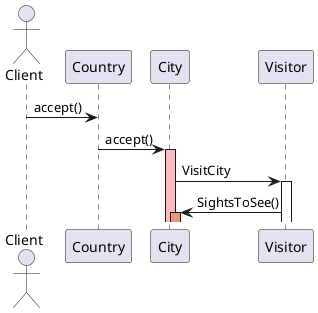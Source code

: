 @startuml
actor Client
Client -> Country:accept()
Country -> City:accept()
activate City #FFBBBB
City -> Visitor:VisitCity
activate Visitor
Visitor -> City:SightsToSee()
activate City #DarkSalmon

@enduml
